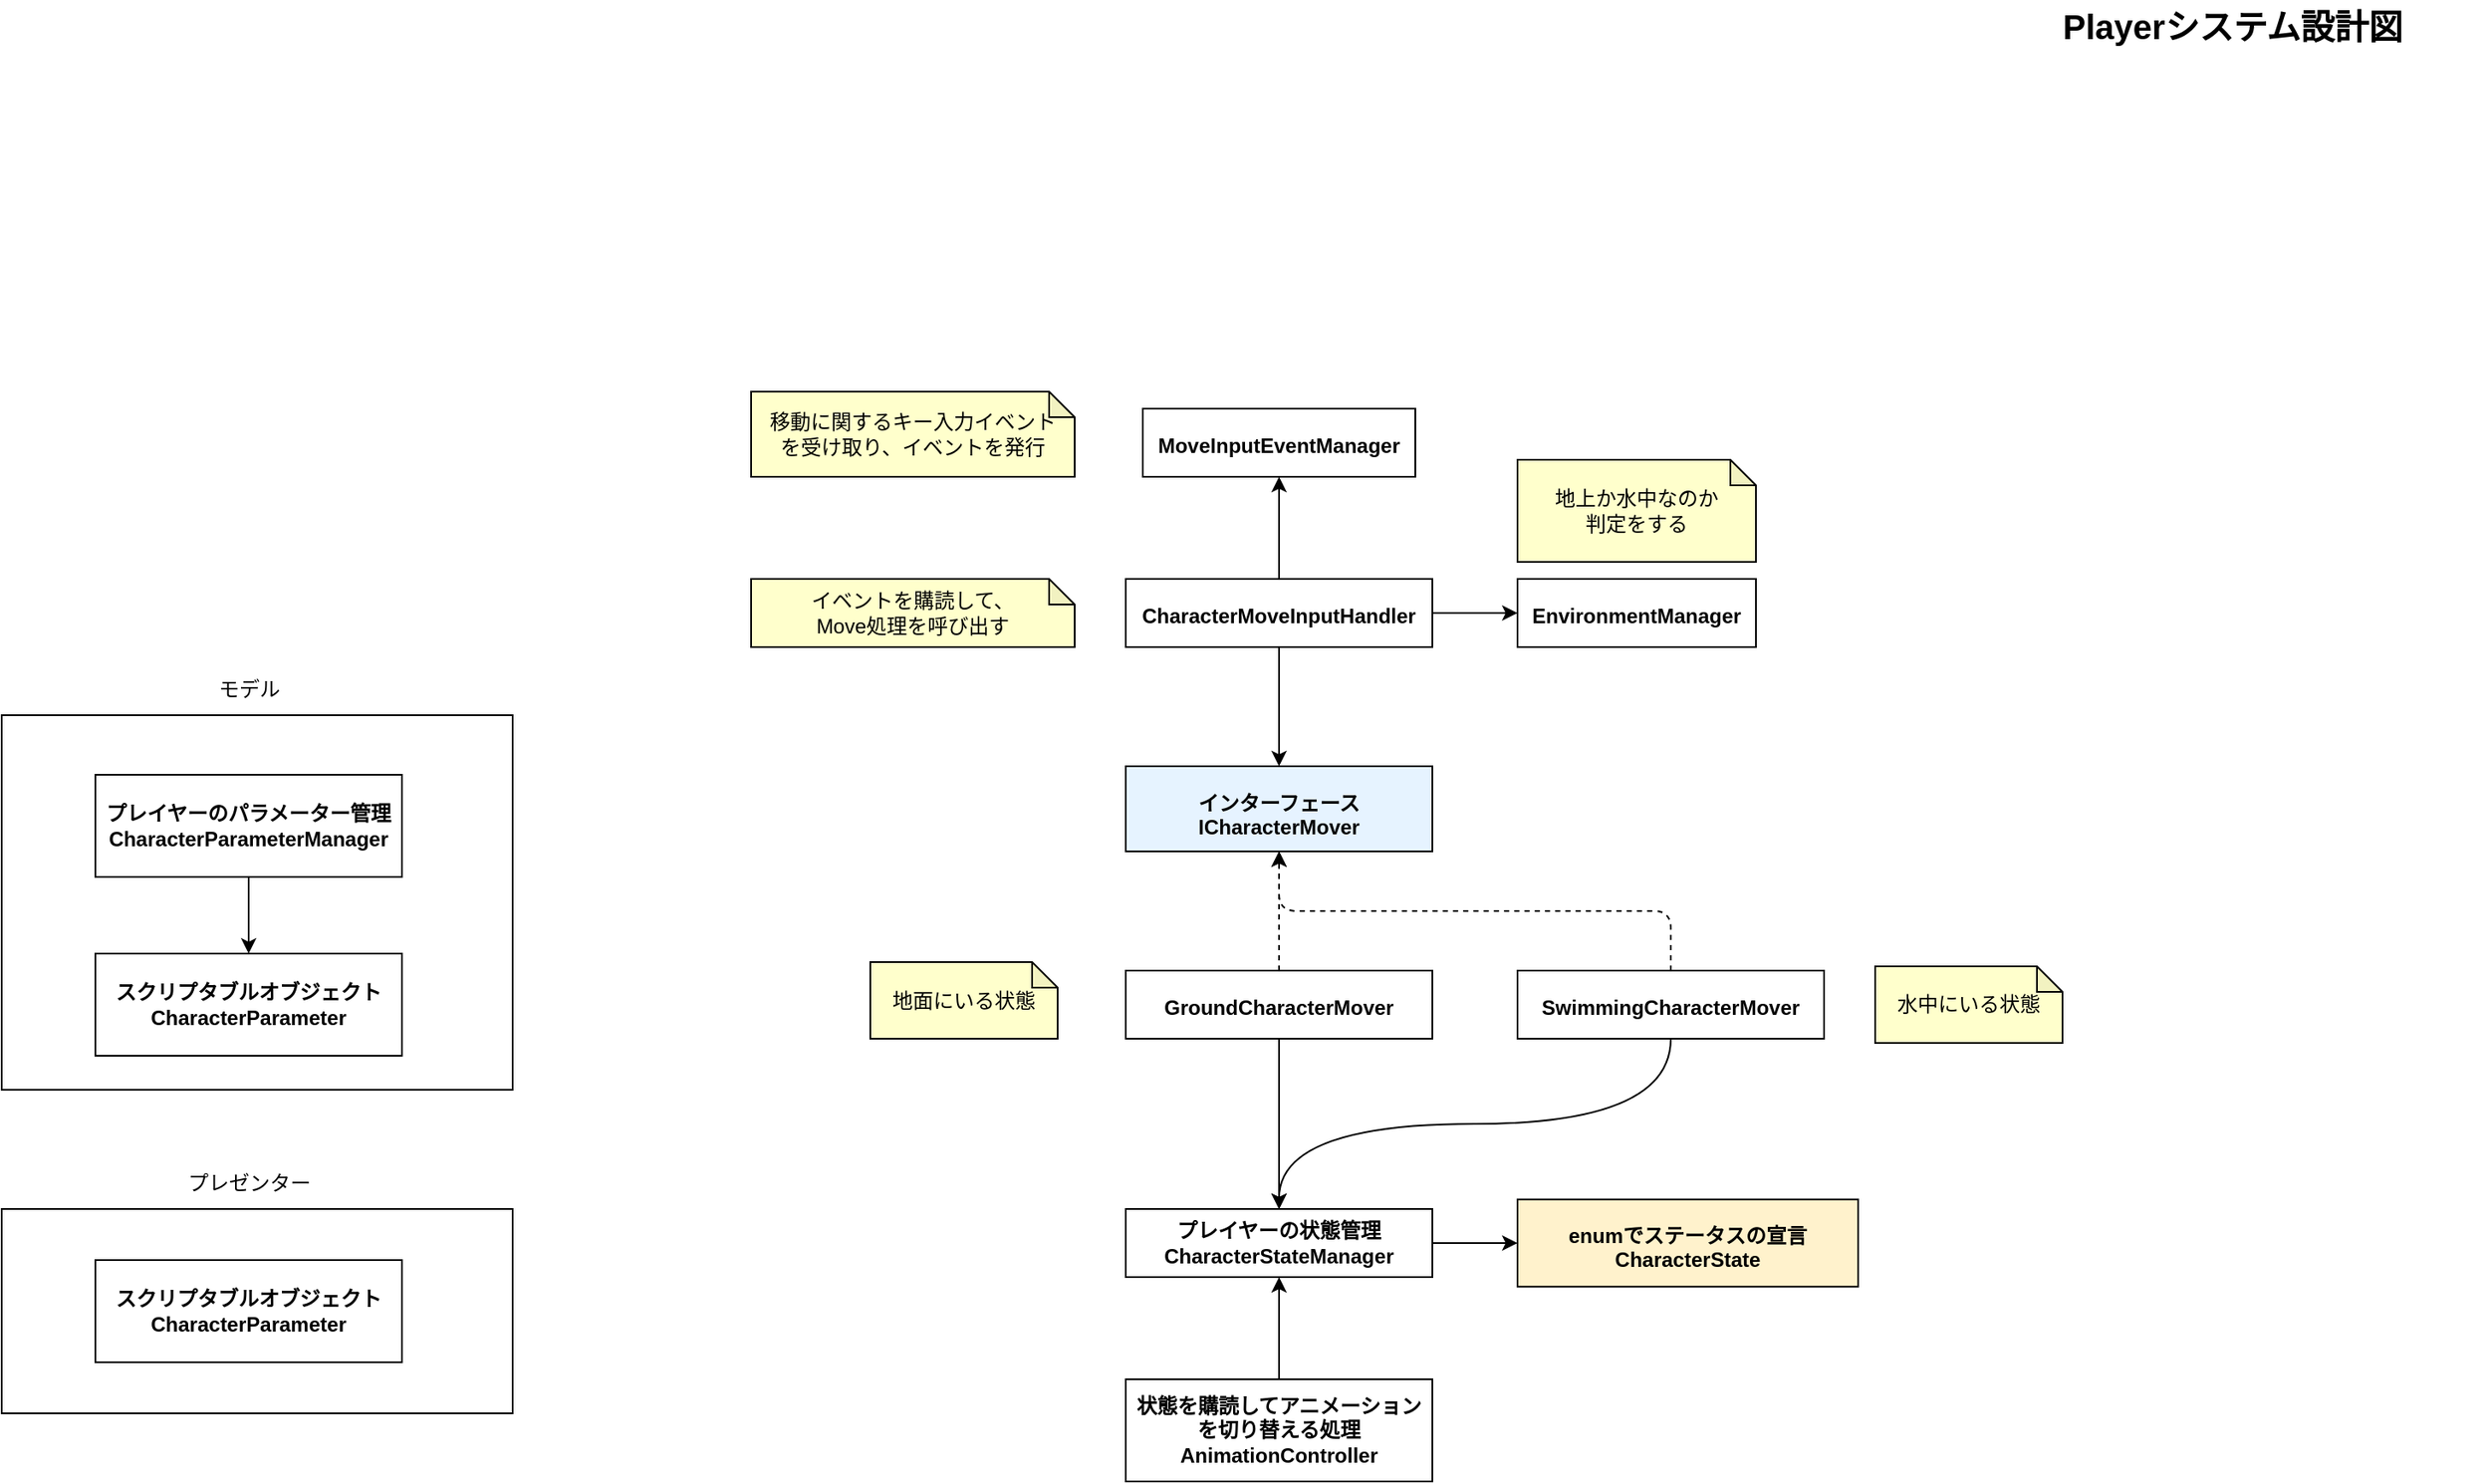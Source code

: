 <mxfile>
    <diagram id="FOFrePVDa_-Fq5xkOfJG" name="Playerシステム設計図">
        <mxGraphModel dx="2949" dy="853" grid="1" gridSize="10" guides="1" tooltips="1" connect="1" arrows="1" fold="1" page="1" pageScale="1" pageWidth="1400" pageHeight="850" math="1" shadow="0">
            <root>
                <mxCell id="0"/>
                <mxCell id="1" parent="0"/>
                <mxCell id="52" value="" style="whiteSpace=wrap;html=1;" vertex="1" parent="1">
                    <mxGeometry x="-610" y="440" width="300" height="220" as="geometry"/>
                </mxCell>
                <mxCell id="title" value="Playerシステム設計図" style="text;html=1;strokeColor=none;fillColor=none;align=center;verticalAlign=middle;whiteSpace=wrap;rounded=0;fontSize=20;fontStyle=1;" parent="1" vertex="1">
                    <mxGeometry x="550" y="20" width="300" height="30" as="geometry"/>
                </mxCell>
                <mxCell id="MoveInputEventManager" value="&lt;b&gt;MoveInputEventManager&lt;/b&gt;" style="rounded=0;whiteSpace=wrap;html=1;align=center;verticalAlign=top;spacing=10;" parent="1" vertex="1">
                    <mxGeometry x="60" y="260" width="160" height="40" as="geometry"/>
                </mxCell>
                <mxCell id="ICharacterMover" value="&lt;div style=&quot;&quot;&gt;&lt;b&gt;インターフェース&lt;/b&gt;&lt;/div&gt;&lt;div style=&quot;&quot;&gt;&lt;b style=&quot;background-color: transparent;&quot;&gt;ICharacterMover&lt;/b&gt;&lt;/div&gt;" style="rounded=0;whiteSpace=wrap;html=1;align=center;verticalAlign=top;spacing=10;fillColor=#E6F3FF;" parent="1" vertex="1">
                    <mxGeometry x="50" y="470" width="180" height="50" as="geometry"/>
                </mxCell>
                <mxCell id="28" style="edgeStyle=orthogonalEdgeStyle;html=1;exitX=0.5;exitY=0;exitDx=0;exitDy=0;entryX=0.5;entryY=1;entryDx=0;entryDy=0;labelBorderColor=#FFFFFF;jumpSize=5;dashed=1;" parent="1" source="GroundCharacterMover" target="ICharacterMover" edge="1">
                    <mxGeometry relative="1" as="geometry"/>
                </mxCell>
                <mxCell id="37" style="edgeStyle=orthogonalEdgeStyle;curved=1;html=1;exitX=0.5;exitY=1;exitDx=0;exitDy=0;entryX=0.5;entryY=0;entryDx=0;entryDy=0;" edge="1" parent="1" source="GroundCharacterMover" target="30">
                    <mxGeometry relative="1" as="geometry"/>
                </mxCell>
                <mxCell id="GroundCharacterMover" value="&lt;div style=&quot;&quot;&gt;&lt;b style=&quot;background-color: transparent;&quot;&gt;GroundCharacterMover&lt;/b&gt;&lt;/div&gt;" style="rounded=0;whiteSpace=wrap;html=1;align=center;verticalAlign=top;spacing=10;" parent="1" vertex="1">
                    <mxGeometry x="50" y="590" width="180" height="40" as="geometry"/>
                </mxCell>
                <mxCell id="29" style="edgeStyle=orthogonalEdgeStyle;html=1;exitX=0.5;exitY=0;exitDx=0;exitDy=0;entryX=0.5;entryY=1;entryDx=0;entryDy=0;dashed=1;" parent="1" source="SwimmingCharacterMover" target="ICharacterMover" edge="1">
                    <mxGeometry relative="1" as="geometry"/>
                </mxCell>
                <mxCell id="36" style="edgeStyle=orthogonalEdgeStyle;curved=1;html=1;exitX=0.5;exitY=1;exitDx=0;exitDy=0;entryX=0.5;entryY=0;entryDx=0;entryDy=0;" edge="1" parent="1" source="SwimmingCharacterMover" target="30">
                    <mxGeometry relative="1" as="geometry"/>
                </mxCell>
                <mxCell id="SwimmingCharacterMover" value="&lt;div style=&quot;&quot;&gt;&lt;b style=&quot;background-color: transparent;&quot;&gt;SwimmingCharacterMover&lt;/b&gt;&lt;/div&gt;" style="rounded=0;whiteSpace=wrap;html=1;align=center;verticalAlign=top;spacing=10;" parent="1" vertex="1">
                    <mxGeometry x="280" y="590" width="180" height="40" as="geometry"/>
                </mxCell>
                <mxCell id="8" style="edgeStyle=none;html=1;exitX=1;exitY=0.5;exitDx=0;exitDy=0;entryX=0;entryY=0.5;entryDx=0;entryDy=0;" parent="1" source="CharacterMoveInputHandler" target="EnvironmentManager" edge="1">
                    <mxGeometry relative="1" as="geometry"/>
                </mxCell>
                <mxCell id="9" style="edgeStyle=none;html=1;exitX=0.5;exitY=0;exitDx=0;exitDy=0;entryX=0.5;entryY=1;entryDx=0;entryDy=0;" parent="1" source="CharacterMoveInputHandler" target="MoveInputEventManager" edge="1">
                    <mxGeometry relative="1" as="geometry"/>
                </mxCell>
                <mxCell id="35" style="edgeStyle=orthogonalEdgeStyle;curved=1;html=1;exitX=0.5;exitY=1;exitDx=0;exitDy=0;entryX=0.5;entryY=0;entryDx=0;entryDy=0;" edge="1" parent="1" source="CharacterMoveInputHandler" target="ICharacterMover">
                    <mxGeometry relative="1" as="geometry"/>
                </mxCell>
                <mxCell id="CharacterMoveInputHandler" value="&lt;div style=&quot;&quot;&gt;&lt;b style=&quot;background-color: transparent;&quot;&gt;CharacterMoveInputHandler&lt;/b&gt;&lt;/div&gt;" style="rounded=0;whiteSpace=wrap;html=1;align=center;verticalAlign=top;spacing=10;" parent="1" vertex="1">
                    <mxGeometry x="50" y="360" width="180" height="40" as="geometry"/>
                </mxCell>
                <mxCell id="EnvironmentManager" value="&lt;div style=&quot;&quot;&gt;&lt;b style=&quot;background-color: transparent;&quot;&gt;EnvironmentManager&lt;/b&gt;&lt;/div&gt;" style="rounded=0;whiteSpace=wrap;html=1;align=center;verticalAlign=top;spacing=10;" parent="1" vertex="1">
                    <mxGeometry x="280" y="360" width="140" height="40" as="geometry"/>
                </mxCell>
                <mxCell id="CharacterState" value="&lt;div&gt;&lt;span style=&quot;font-weight: bold; background-color: transparent;&quot;&gt;enumでステータスの宣言&lt;/span&gt;&lt;/div&gt;&lt;b&gt;CharacterState&lt;/b&gt;" style="rounded=0;whiteSpace=wrap;html=1;align=center;verticalAlign=top;spacing=10;fillColor=#FFF2CC;" parent="1" vertex="1">
                    <mxGeometry x="280" y="724.38" width="200" height="51.25" as="geometry"/>
                </mxCell>
                <mxCell id="note1" value="イベントを購読して、&lt;br&gt;Move処理を呼び出す" style="shape=note;whiteSpace=wrap;html=1;backgroundOutline=1;darkOpacity=0.05;size=15;fillColor=#FFFFCC;" parent="1" vertex="1">
                    <mxGeometry x="-170" y="360" width="190" height="40" as="geometry"/>
                </mxCell>
                <mxCell id="note2" value="移動に関するキー入力イベント&lt;div&gt;を受け取り、イベントを発行&lt;/div&gt;" style="shape=note;whiteSpace=wrap;html=1;backgroundOutline=1;darkOpacity=0.05;size=15;fillColor=#FFFFCC;" parent="1" vertex="1">
                    <mxGeometry x="-170" y="250" width="190" height="50" as="geometry"/>
                </mxCell>
                <mxCell id="note3" value="地上か水中なのか&lt;div&gt;判定をする&lt;/div&gt;" style="shape=note;whiteSpace=wrap;html=1;backgroundOutline=1;darkOpacity=0.05;size=15;fillColor=#FFFFCC;" parent="1" vertex="1">
                    <mxGeometry x="280" y="290" width="140" height="60" as="geometry"/>
                </mxCell>
                <mxCell id="38" style="edgeStyle=orthogonalEdgeStyle;curved=1;html=1;exitX=1;exitY=0.5;exitDx=0;exitDy=0;entryX=0;entryY=0.5;entryDx=0;entryDy=0;" edge="1" parent="1" source="30" target="CharacterState">
                    <mxGeometry relative="1" as="geometry"/>
                </mxCell>
                <mxCell id="30" value="&lt;div&gt;&lt;b&gt;プレイヤーの状態管理&lt;/b&gt;&lt;/div&gt;&lt;b&gt;CharacterStateManager&lt;/b&gt;" style="whiteSpace=wrap;html=1;" vertex="1" parent="1">
                    <mxGeometry x="50" y="730" width="180" height="40" as="geometry"/>
                </mxCell>
                <mxCell id="41" value="地面にいる状態" style="shape=note;whiteSpace=wrap;html=1;backgroundOutline=1;darkOpacity=0.05;size=15;fillColor=#FFFFCC;" vertex="1" parent="1">
                    <mxGeometry x="-100" y="585" width="110" height="45" as="geometry"/>
                </mxCell>
                <mxCell id="42" value="水中にいる状態" style="shape=note;whiteSpace=wrap;html=1;backgroundOutline=1;darkOpacity=0.05;size=15;fillColor=#FFFFCC;" vertex="1" parent="1">
                    <mxGeometry x="490" y="587.5" width="110" height="45" as="geometry"/>
                </mxCell>
                <mxCell id="45" style="edgeStyle=orthogonalEdgeStyle;curved=1;html=1;exitX=0.5;exitY=0;exitDx=0;exitDy=0;entryX=0.5;entryY=1;entryDx=0;entryDy=0;" edge="1" parent="1" source="43" target="30">
                    <mxGeometry relative="1" as="geometry"/>
                </mxCell>
                <mxCell id="43" value="&lt;div&gt;&lt;b&gt;状態を購読してアニメーションを切り替える処理&lt;/b&gt;&lt;/div&gt;&lt;div&gt;&lt;b style=&quot;background-color: transparent;&quot;&gt;AnimationController&lt;/b&gt;&lt;/div&gt;" style="whiteSpace=wrap;html=1;" vertex="1" parent="1">
                    <mxGeometry x="50" y="830" width="180" height="60" as="geometry"/>
                </mxCell>
                <mxCell id="50" style="edgeStyle=orthogonalEdgeStyle;curved=1;html=1;exitX=0.5;exitY=1;exitDx=0;exitDy=0;entryX=0.5;entryY=0;entryDx=0;entryDy=0;" edge="1" parent="1" source="47" target="48">
                    <mxGeometry relative="1" as="geometry"/>
                </mxCell>
                <mxCell id="47" value="&lt;div&gt;&lt;b&gt;プレイヤーのパラメーター管理&lt;/b&gt;&lt;/div&gt;&lt;b&gt;CharacterParameterManager&lt;/b&gt;" style="whiteSpace=wrap;html=1;" vertex="1" parent="1">
                    <mxGeometry x="-555" y="475" width="180" height="60" as="geometry"/>
                </mxCell>
                <mxCell id="48" value="&lt;div&gt;&lt;b&gt;スクリプタブルオブジェクト&lt;/b&gt;&lt;/div&gt;&lt;b&gt;CharacterParameter&lt;/b&gt;" style="whiteSpace=wrap;html=1;" vertex="1" parent="1">
                    <mxGeometry x="-555" y="580.01" width="180" height="60" as="geometry"/>
                </mxCell>
                <mxCell id="53" value="モデル" style="text;html=1;align=center;verticalAlign=middle;resizable=0;points=[];autosize=1;strokeColor=none;fillColor=none;" vertex="1" parent="1">
                    <mxGeometry x="-495" y="410" width="60" height="30" as="geometry"/>
                </mxCell>
                <mxCell id="54" value="" style="whiteSpace=wrap;html=1;" vertex="1" parent="1">
                    <mxGeometry x="-610" y="730" width="300" height="120" as="geometry"/>
                </mxCell>
                <mxCell id="55" value="プレゼンター" style="text;html=1;align=center;verticalAlign=middle;resizable=0;points=[];autosize=1;strokeColor=none;fillColor=none;" vertex="1" parent="1">
                    <mxGeometry x="-515" y="700" width="100" height="30" as="geometry"/>
                </mxCell>
                <mxCell id="56" value="&lt;div&gt;&lt;b&gt;スクリプタブルオブジェクト&lt;/b&gt;&lt;/div&gt;&lt;b&gt;CharacterParameter&lt;/b&gt;" style="whiteSpace=wrap;html=1;" vertex="1" parent="1">
                    <mxGeometry x="-555" y="760" width="180" height="60" as="geometry"/>
                </mxCell>
            </root>
        </mxGraphModel>
    </diagram>
</mxfile>